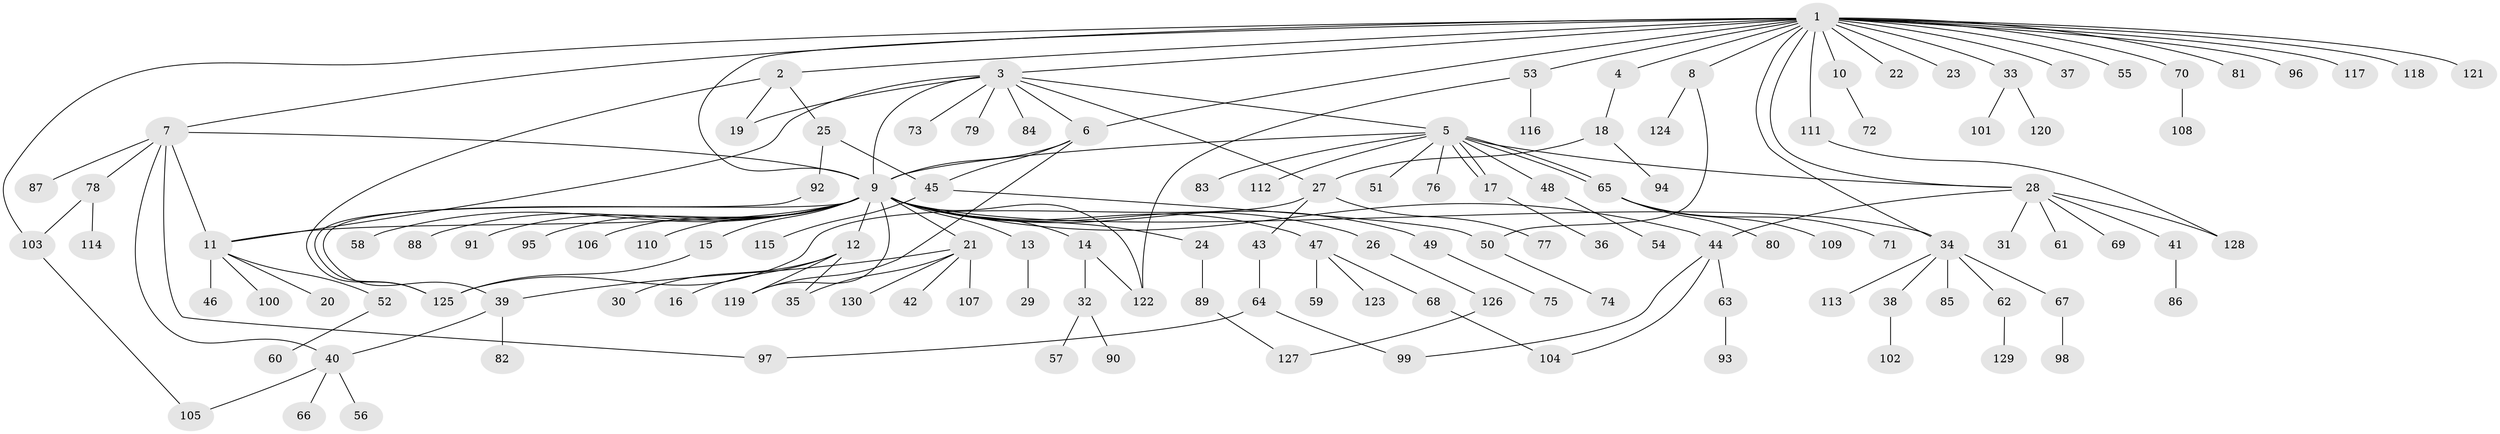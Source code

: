 // Generated by graph-tools (version 1.1) at 2025/49/03/09/25 03:49:48]
// undirected, 130 vertices, 162 edges
graph export_dot {
graph [start="1"]
  node [color=gray90,style=filled];
  1;
  2;
  3;
  4;
  5;
  6;
  7;
  8;
  9;
  10;
  11;
  12;
  13;
  14;
  15;
  16;
  17;
  18;
  19;
  20;
  21;
  22;
  23;
  24;
  25;
  26;
  27;
  28;
  29;
  30;
  31;
  32;
  33;
  34;
  35;
  36;
  37;
  38;
  39;
  40;
  41;
  42;
  43;
  44;
  45;
  46;
  47;
  48;
  49;
  50;
  51;
  52;
  53;
  54;
  55;
  56;
  57;
  58;
  59;
  60;
  61;
  62;
  63;
  64;
  65;
  66;
  67;
  68;
  69;
  70;
  71;
  72;
  73;
  74;
  75;
  76;
  77;
  78;
  79;
  80;
  81;
  82;
  83;
  84;
  85;
  86;
  87;
  88;
  89;
  90;
  91;
  92;
  93;
  94;
  95;
  96;
  97;
  98;
  99;
  100;
  101;
  102;
  103;
  104;
  105;
  106;
  107;
  108;
  109;
  110;
  111;
  112;
  113;
  114;
  115;
  116;
  117;
  118;
  119;
  120;
  121;
  122;
  123;
  124;
  125;
  126;
  127;
  128;
  129;
  130;
  1 -- 2;
  1 -- 3;
  1 -- 4;
  1 -- 6;
  1 -- 7;
  1 -- 8;
  1 -- 9;
  1 -- 10;
  1 -- 22;
  1 -- 23;
  1 -- 28;
  1 -- 33;
  1 -- 34;
  1 -- 37;
  1 -- 53;
  1 -- 55;
  1 -- 70;
  1 -- 81;
  1 -- 96;
  1 -- 103;
  1 -- 111;
  1 -- 117;
  1 -- 118;
  1 -- 121;
  2 -- 19;
  2 -- 25;
  2 -- 125;
  3 -- 5;
  3 -- 6;
  3 -- 9;
  3 -- 11;
  3 -- 19;
  3 -- 27;
  3 -- 73;
  3 -- 79;
  3 -- 84;
  4 -- 18;
  5 -- 9;
  5 -- 17;
  5 -- 17;
  5 -- 28;
  5 -- 48;
  5 -- 51;
  5 -- 65;
  5 -- 65;
  5 -- 76;
  5 -- 83;
  5 -- 112;
  6 -- 9;
  6 -- 45;
  6 -- 119;
  7 -- 9;
  7 -- 11;
  7 -- 40;
  7 -- 78;
  7 -- 87;
  7 -- 97;
  8 -- 50;
  8 -- 124;
  9 -- 11;
  9 -- 12;
  9 -- 13;
  9 -- 14;
  9 -- 15;
  9 -- 21;
  9 -- 24;
  9 -- 26;
  9 -- 34;
  9 -- 39;
  9 -- 44;
  9 -- 47;
  9 -- 49;
  9 -- 58;
  9 -- 88;
  9 -- 91;
  9 -- 95;
  9 -- 106;
  9 -- 110;
  9 -- 119;
  9 -- 122;
  10 -- 72;
  11 -- 20;
  11 -- 46;
  11 -- 52;
  11 -- 100;
  12 -- 16;
  12 -- 30;
  12 -- 35;
  12 -- 119;
  13 -- 29;
  14 -- 32;
  14 -- 122;
  15 -- 125;
  17 -- 36;
  18 -- 27;
  18 -- 94;
  21 -- 35;
  21 -- 39;
  21 -- 42;
  21 -- 107;
  21 -- 130;
  24 -- 89;
  25 -- 45;
  25 -- 92;
  26 -- 126;
  27 -- 43;
  27 -- 77;
  27 -- 125;
  28 -- 31;
  28 -- 41;
  28 -- 44;
  28 -- 61;
  28 -- 69;
  28 -- 128;
  32 -- 57;
  32 -- 90;
  33 -- 101;
  33 -- 120;
  34 -- 38;
  34 -- 62;
  34 -- 67;
  34 -- 85;
  34 -- 113;
  38 -- 102;
  39 -- 40;
  39 -- 82;
  40 -- 56;
  40 -- 66;
  40 -- 105;
  41 -- 86;
  43 -- 64;
  44 -- 63;
  44 -- 99;
  44 -- 104;
  45 -- 50;
  45 -- 115;
  47 -- 59;
  47 -- 68;
  47 -- 123;
  48 -- 54;
  49 -- 75;
  50 -- 74;
  52 -- 60;
  53 -- 116;
  53 -- 122;
  62 -- 129;
  63 -- 93;
  64 -- 97;
  64 -- 99;
  65 -- 71;
  65 -- 80;
  65 -- 109;
  67 -- 98;
  68 -- 104;
  70 -- 108;
  78 -- 103;
  78 -- 114;
  89 -- 127;
  92 -- 125;
  103 -- 105;
  111 -- 128;
  126 -- 127;
}
